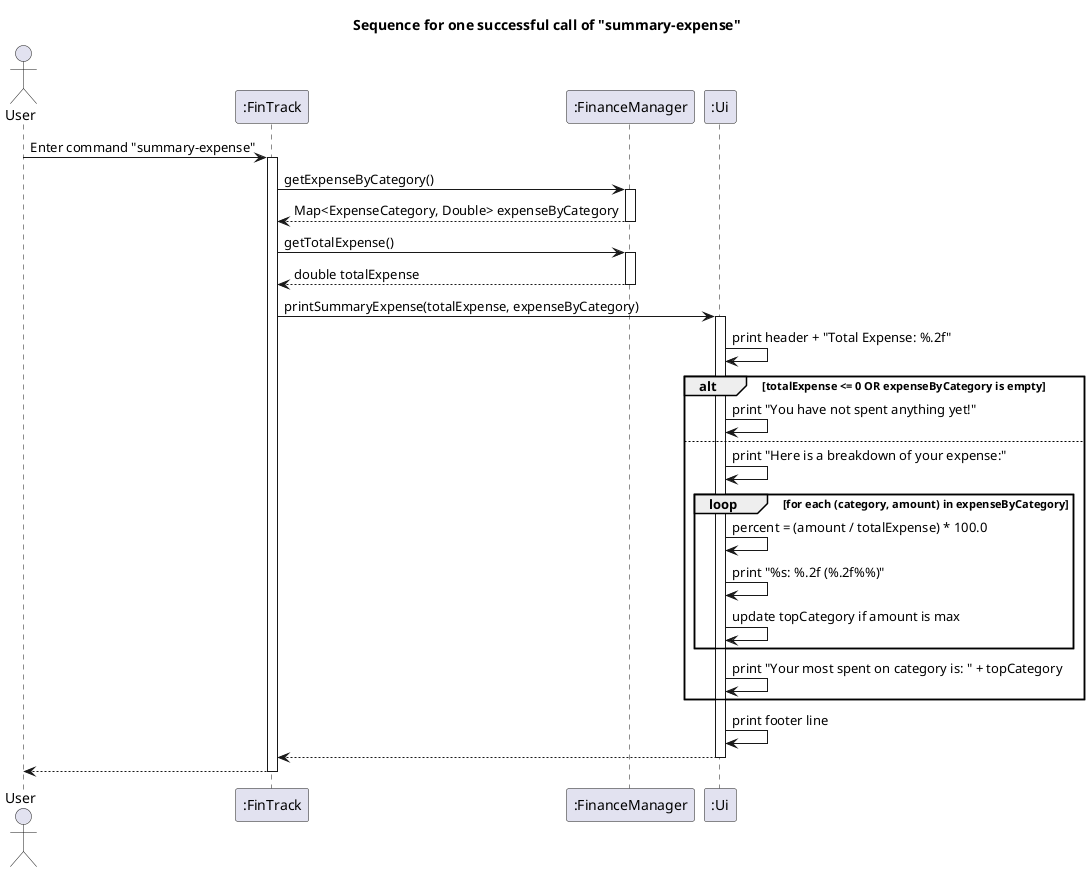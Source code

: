 @startuml
title Sequence for one successful call of "summary-expense"

actor User
participant ":FinTrack" as FinTrack
participant ":FinanceManager" as FM
participant ":Ui" as Ui

User -> FinTrack: Enter command "summary-expense"
activate FinTrack

FinTrack -> FM: getExpenseByCategory()
activate FM
FM --> FinTrack: Map<ExpenseCategory, Double> expenseByCategory
deactivate FM

FinTrack -> FM: getTotalExpense()
activate FM
FM --> FinTrack: double totalExpense
deactivate FM

FinTrack -> Ui: printSummaryExpense(totalExpense, expenseByCategory)
activate Ui
Ui -> Ui: print header + "Total Expense: %.2f"

alt totalExpense <= 0 OR expenseByCategory is empty
  Ui -> Ui: print "You have not spent anything yet!"
else
  Ui -> Ui: print "Here is a breakdown of your expense:"
  loop for each (category, amount) in expenseByCategory
    Ui -> Ui: percent = (amount / totalExpense) * 100.0
    Ui -> Ui: print "%s: %.2f (%.2f%%)"
    Ui -> Ui: update topCategory if amount is max
  end
  Ui -> Ui: print "Your most spent on category is: " + topCategory
end
Ui -> Ui: print footer line
Ui --> FinTrack
deactivate Ui

FinTrack --> User
deactivate FinTrack

@enduml